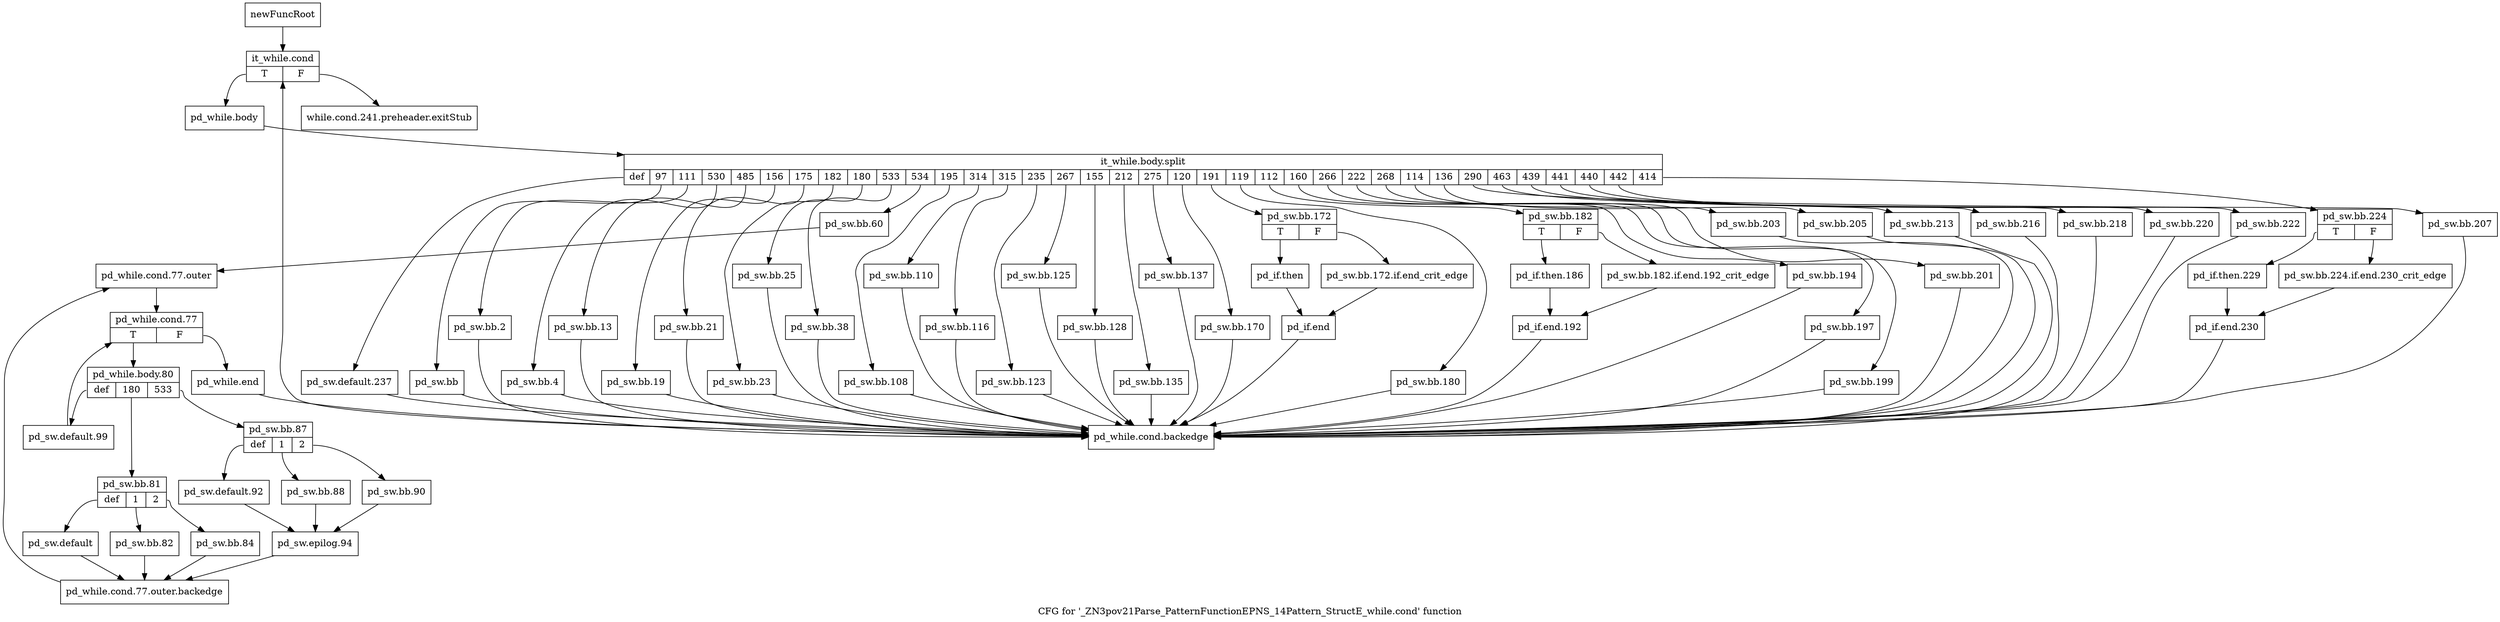 digraph "CFG for '_ZN3pov21Parse_PatternFunctionEPNS_14Pattern_StructE_while.cond' function" {
	label="CFG for '_ZN3pov21Parse_PatternFunctionEPNS_14Pattern_StructE_while.cond' function";

	Node0x2899640 [shape=record,label="{newFuncRoot}"];
	Node0x2899640 -> Node0x28996e0;
	Node0x2899690 [shape=record,label="{while.cond.241.preheader.exitStub}"];
	Node0x28996e0 [shape=record,label="{it_while.cond|{<s0>T|<s1>F}}"];
	Node0x28996e0:s0 -> Node0x2899730;
	Node0x28996e0:s1 -> Node0x2899690;
	Node0x2899730 [shape=record,label="{pd_while.body}"];
	Node0x2899730 -> Node0x3826f30;
	Node0x3826f30 [shape=record,label="{it_while.body.split|{<s0>def|<s1>97|<s2>111|<s3>530|<s4>485|<s5>156|<s6>175|<s7>182|<s8>180|<s9>533|<s10>534|<s11>195|<s12>314|<s13>315|<s14>235|<s15>267|<s16>155|<s17>212|<s18>275|<s19>120|<s20>191|<s21>119|<s22>112|<s23>160|<s24>266|<s25>222|<s26>268|<s27>114|<s28>136|<s29>290|<s30>463|<s31>439|<s32>441|<s33>440|<s34>442|<s35>414}}"];
	Node0x3826f30:s0 -> Node0x28b8660;
	Node0x3826f30:s1 -> Node0x28b8610;
	Node0x3826f30:s2 -> Node0x28b85c0;
	Node0x3826f30:s3 -> Node0x28b8570;
	Node0x3826f30:s4 -> Node0x28b8520;
	Node0x3826f30:s5 -> Node0x28b84d0;
	Node0x3826f30:s6 -> Node0x28b8480;
	Node0x3826f30:s7 -> Node0x28b8430;
	Node0x3826f30:s8 -> Node0x28b83e0;
	Node0x3826f30:s9 -> Node0x28b8390;
	Node0x3826f30:s10 -> Node0x28b7e90;
	Node0x3826f30:s11 -> Node0x28b7e40;
	Node0x3826f30:s12 -> Node0x28b7df0;
	Node0x3826f30:s13 -> Node0x28b7da0;
	Node0x3826f30:s14 -> Node0x28b7d50;
	Node0x3826f30:s15 -> Node0x28b7d00;
	Node0x3826f30:s16 -> Node0x28b7cb0;
	Node0x3826f30:s17 -> Node0x28b7c60;
	Node0x3826f30:s18 -> Node0x28b7c10;
	Node0x3826f30:s19 -> Node0x28b7bc0;
	Node0x3826f30:s20 -> Node0x28b7a80;
	Node0x3826f30:s21 -> Node0x28b7a30;
	Node0x3826f30:s22 -> Node0x28941b0;
	Node0x3826f30:s23 -> Node0x2894160;
	Node0x3826f30:s24 -> Node0x2894110;
	Node0x3826f30:s25 -> Node0x28940c0;
	Node0x3826f30:s26 -> Node0x2894070;
	Node0x3826f30:s27 -> Node0x2894020;
	Node0x3826f30:s28 -> Node0x2893fd0;
	Node0x3826f30:s29 -> Node0x2893f80;
	Node0x3826f30:s30 -> Node0x2893f30;
	Node0x3826f30:s31 -> Node0x2893ee0;
	Node0x3826f30:s32 -> Node0x2893e90;
	Node0x3826f30:s33 -> Node0x2893e40;
	Node0x3826f30:s34 -> Node0x2893df0;
	Node0x3826f30:s35 -> Node0x2899780;
	Node0x2899780 [shape=record,label="{pd_sw.bb.224|{<s0>T|<s1>F}}"];
	Node0x2899780:s0 -> Node0x2893d50;
	Node0x2899780:s1 -> Node0x2893d00;
	Node0x2893d00 [shape=record,label="{pd_sw.bb.224.if.end.230_crit_edge}"];
	Node0x2893d00 -> Node0x2893da0;
	Node0x2893d50 [shape=record,label="{pd_if.then.229}"];
	Node0x2893d50 -> Node0x2893da0;
	Node0x2893da0 [shape=record,label="{pd_if.end.230}"];
	Node0x2893da0 -> Node0x28b86b0;
	Node0x2893df0 [shape=record,label="{pd_sw.bb.222}"];
	Node0x2893df0 -> Node0x28b86b0;
	Node0x2893e40 [shape=record,label="{pd_sw.bb.220}"];
	Node0x2893e40 -> Node0x28b86b0;
	Node0x2893e90 [shape=record,label="{pd_sw.bb.218}"];
	Node0x2893e90 -> Node0x28b86b0;
	Node0x2893ee0 [shape=record,label="{pd_sw.bb.216}"];
	Node0x2893ee0 -> Node0x28b86b0;
	Node0x2893f30 [shape=record,label="{pd_sw.bb.213}"];
	Node0x2893f30 -> Node0x28b86b0;
	Node0x2893f80 [shape=record,label="{pd_sw.bb.207}"];
	Node0x2893f80 -> Node0x28b86b0;
	Node0x2893fd0 [shape=record,label="{pd_sw.bb.205}"];
	Node0x2893fd0 -> Node0x28b86b0;
	Node0x2894020 [shape=record,label="{pd_sw.bb.203}"];
	Node0x2894020 -> Node0x28b86b0;
	Node0x2894070 [shape=record,label="{pd_sw.bb.201}"];
	Node0x2894070 -> Node0x28b86b0;
	Node0x28940c0 [shape=record,label="{pd_sw.bb.199}"];
	Node0x28940c0 -> Node0x28b86b0;
	Node0x2894110 [shape=record,label="{pd_sw.bb.197}"];
	Node0x2894110 -> Node0x28b86b0;
	Node0x2894160 [shape=record,label="{pd_sw.bb.194}"];
	Node0x2894160 -> Node0x28b86b0;
	Node0x28941b0 [shape=record,label="{pd_sw.bb.182|{<s0>T|<s1>F}}"];
	Node0x28941b0:s0 -> Node0x2894250;
	Node0x28941b0:s1 -> Node0x2894200;
	Node0x2894200 [shape=record,label="{pd_sw.bb.182.if.end.192_crit_edge}"];
	Node0x2894200 -> Node0x28942a0;
	Node0x2894250 [shape=record,label="{pd_if.then.186}"];
	Node0x2894250 -> Node0x28942a0;
	Node0x28942a0 [shape=record,label="{pd_if.end.192}"];
	Node0x28942a0 -> Node0x28b86b0;
	Node0x28b7a30 [shape=record,label="{pd_sw.bb.180}"];
	Node0x28b7a30 -> Node0x28b86b0;
	Node0x28b7a80 [shape=record,label="{pd_sw.bb.172|{<s0>T|<s1>F}}"];
	Node0x28b7a80:s0 -> Node0x28b7b20;
	Node0x28b7a80:s1 -> Node0x28b7ad0;
	Node0x28b7ad0 [shape=record,label="{pd_sw.bb.172.if.end_crit_edge}"];
	Node0x28b7ad0 -> Node0x28b7b70;
	Node0x28b7b20 [shape=record,label="{pd_if.then}"];
	Node0x28b7b20 -> Node0x28b7b70;
	Node0x28b7b70 [shape=record,label="{pd_if.end}"];
	Node0x28b7b70 -> Node0x28b86b0;
	Node0x28b7bc0 [shape=record,label="{pd_sw.bb.170}"];
	Node0x28b7bc0 -> Node0x28b86b0;
	Node0x28b7c10 [shape=record,label="{pd_sw.bb.137}"];
	Node0x28b7c10 -> Node0x28b86b0;
	Node0x28b7c60 [shape=record,label="{pd_sw.bb.135}"];
	Node0x28b7c60 -> Node0x28b86b0;
	Node0x28b7cb0 [shape=record,label="{pd_sw.bb.128}"];
	Node0x28b7cb0 -> Node0x28b86b0;
	Node0x28b7d00 [shape=record,label="{pd_sw.bb.125}"];
	Node0x28b7d00 -> Node0x28b86b0;
	Node0x28b7d50 [shape=record,label="{pd_sw.bb.123}"];
	Node0x28b7d50 -> Node0x28b86b0;
	Node0x28b7da0 [shape=record,label="{pd_sw.bb.116}"];
	Node0x28b7da0 -> Node0x28b86b0;
	Node0x28b7df0 [shape=record,label="{pd_sw.bb.110}"];
	Node0x28b7df0 -> Node0x28b86b0;
	Node0x28b7e40 [shape=record,label="{pd_sw.bb.108}"];
	Node0x28b7e40 -> Node0x28b86b0;
	Node0x28b7e90 [shape=record,label="{pd_sw.bb.60}"];
	Node0x28b7e90 -> Node0x28b7ee0;
	Node0x28b7ee0 [shape=record,label="{pd_while.cond.77.outer}"];
	Node0x28b7ee0 -> Node0x28b7f30;
	Node0x28b7f30 [shape=record,label="{pd_while.cond.77|{<s0>T|<s1>F}}"];
	Node0x28b7f30:s0 -> Node0x28b7fd0;
	Node0x28b7f30:s1 -> Node0x28b7f80;
	Node0x28b7f80 [shape=record,label="{pd_while.end}"];
	Node0x28b7f80 -> Node0x28b86b0;
	Node0x28b7fd0 [shape=record,label="{pd_while.body.80|{<s0>def|<s1>180|<s2>533}}"];
	Node0x28b7fd0:s0 -> Node0x28b8340;
	Node0x28b7fd0:s1 -> Node0x28b81b0;
	Node0x28b7fd0:s2 -> Node0x28b8020;
	Node0x28b8020 [shape=record,label="{pd_sw.bb.87|{<s0>def|<s1>1|<s2>2}}"];
	Node0x28b8020:s0 -> Node0x28b8110;
	Node0x28b8020:s1 -> Node0x28b80c0;
	Node0x28b8020:s2 -> Node0x28b8070;
	Node0x28b8070 [shape=record,label="{pd_sw.bb.90}"];
	Node0x28b8070 -> Node0x28b8160;
	Node0x28b80c0 [shape=record,label="{pd_sw.bb.88}"];
	Node0x28b80c0 -> Node0x28b8160;
	Node0x28b8110 [shape=record,label="{pd_sw.default.92}"];
	Node0x28b8110 -> Node0x28b8160;
	Node0x28b8160 [shape=record,label="{pd_sw.epilog.94}"];
	Node0x28b8160 -> Node0x28b82f0;
	Node0x28b81b0 [shape=record,label="{pd_sw.bb.81|{<s0>def|<s1>1|<s2>2}}"];
	Node0x28b81b0:s0 -> Node0x28b82a0;
	Node0x28b81b0:s1 -> Node0x28b8250;
	Node0x28b81b0:s2 -> Node0x28b8200;
	Node0x28b8200 [shape=record,label="{pd_sw.bb.84}"];
	Node0x28b8200 -> Node0x28b82f0;
	Node0x28b8250 [shape=record,label="{pd_sw.bb.82}"];
	Node0x28b8250 -> Node0x28b82f0;
	Node0x28b82a0 [shape=record,label="{pd_sw.default}"];
	Node0x28b82a0 -> Node0x28b82f0;
	Node0x28b82f0 [shape=record,label="{pd_while.cond.77.outer.backedge}"];
	Node0x28b82f0 -> Node0x28b7ee0;
	Node0x28b8340 [shape=record,label="{pd_sw.default.99}"];
	Node0x28b8340 -> Node0x28b7f30;
	Node0x28b8390 [shape=record,label="{pd_sw.bb.38}"];
	Node0x28b8390 -> Node0x28b86b0;
	Node0x28b83e0 [shape=record,label="{pd_sw.bb.25}"];
	Node0x28b83e0 -> Node0x28b86b0;
	Node0x28b8430 [shape=record,label="{pd_sw.bb.23}"];
	Node0x28b8430 -> Node0x28b86b0;
	Node0x28b8480 [shape=record,label="{pd_sw.bb.21}"];
	Node0x28b8480 -> Node0x28b86b0;
	Node0x28b84d0 [shape=record,label="{pd_sw.bb.19}"];
	Node0x28b84d0 -> Node0x28b86b0;
	Node0x28b8520 [shape=record,label="{pd_sw.bb.13}"];
	Node0x28b8520 -> Node0x28b86b0;
	Node0x28b8570 [shape=record,label="{pd_sw.bb.4}"];
	Node0x28b8570 -> Node0x28b86b0;
	Node0x28b85c0 [shape=record,label="{pd_sw.bb.2}"];
	Node0x28b85c0 -> Node0x28b86b0;
	Node0x28b8610 [shape=record,label="{pd_sw.bb}"];
	Node0x28b8610 -> Node0x28b86b0;
	Node0x28b8660 [shape=record,label="{pd_sw.default.237}"];
	Node0x28b8660 -> Node0x28b86b0;
	Node0x28b86b0 [shape=record,label="{pd_while.cond.backedge}"];
	Node0x28b86b0 -> Node0x28996e0;
}
